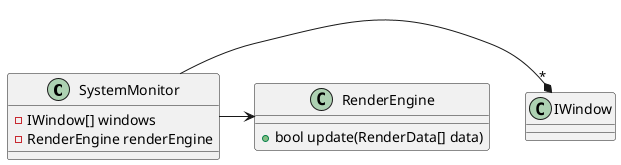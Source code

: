 @startuml
class SystemMonitor {
    -IWindow[] windows
    -RenderEngine renderEngine
}
class RenderEngine {
    +bool update(RenderData[] data)
}
SystemMonitor -* "*" IWindow
SystemMonitor -> RenderEngine

@enduml